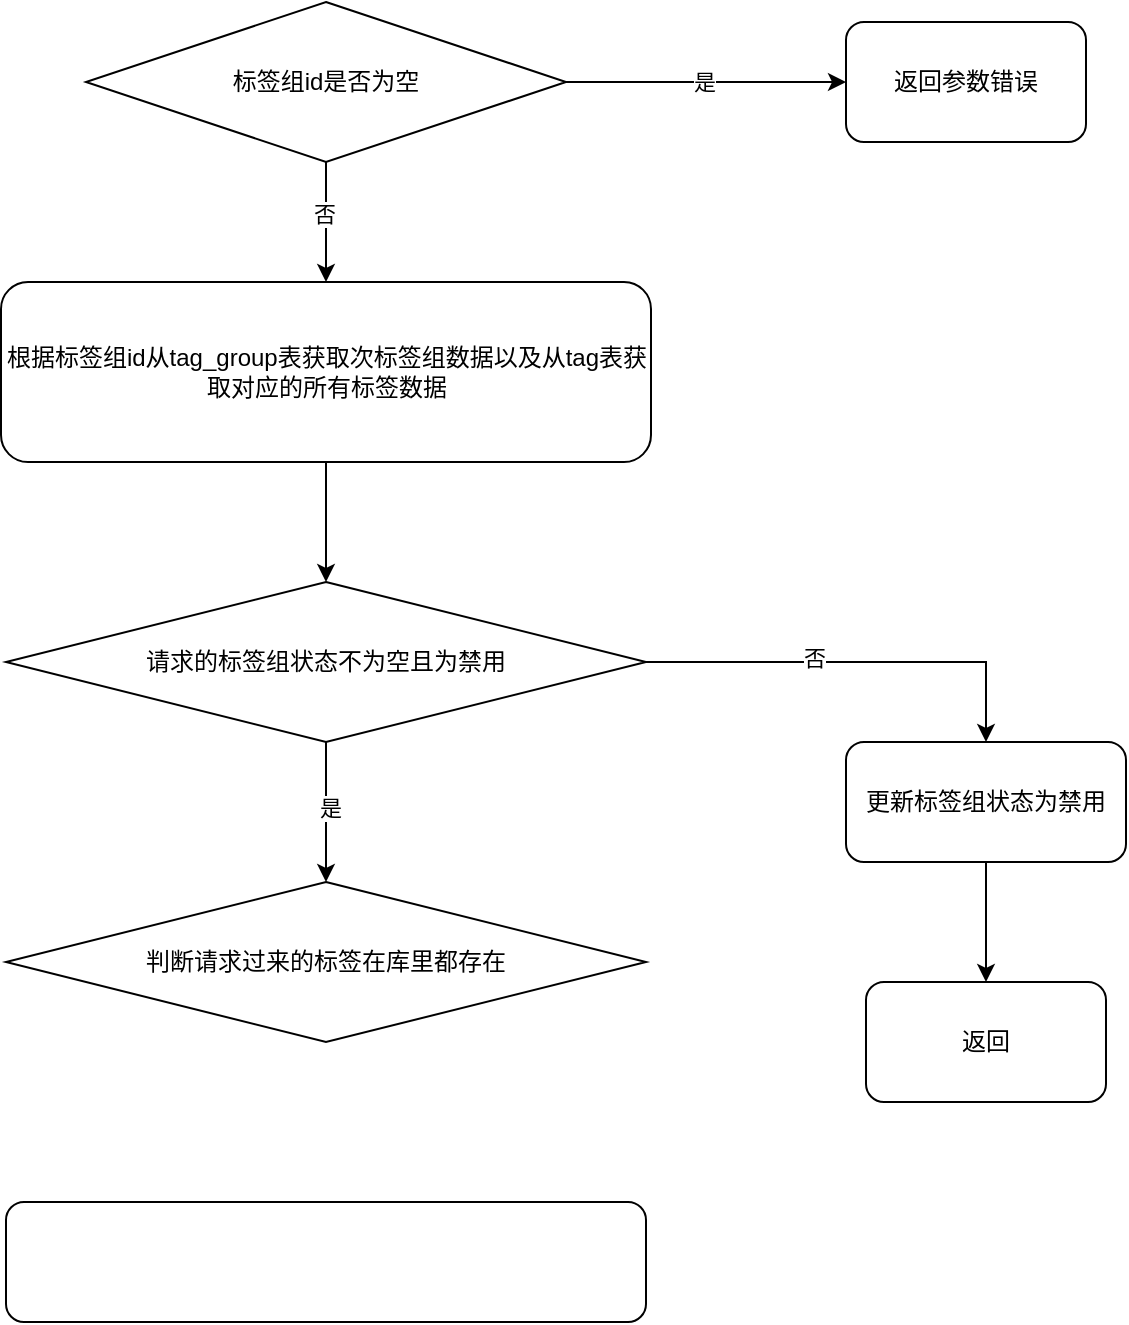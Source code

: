 <mxfile version="26.2.14">
  <diagram id="R2lEEEUBdFMjLlhIrx00" name="Page-1">
    <mxGraphModel dx="1503" dy="822" grid="1" gridSize="10" guides="1" tooltips="1" connect="1" arrows="1" fold="1" page="1" pageScale="1" pageWidth="850" pageHeight="1100" math="0" shadow="0" extFonts="Permanent Marker^https://fonts.googleapis.com/css?family=Permanent+Marker">
      <root>
        <mxCell id="0" />
        <mxCell id="1" parent="0" />
        <mxCell id="vfj-QrY9LV4KviRlO9dK-5" value="" style="edgeStyle=orthogonalEdgeStyle;rounded=0;orthogonalLoop=1;jettySize=auto;html=1;" edge="1" parent="1" source="vfj-QrY9LV4KviRlO9dK-2" target="vfj-QrY9LV4KviRlO9dK-4">
          <mxGeometry relative="1" as="geometry" />
        </mxCell>
        <mxCell id="vfj-QrY9LV4KviRlO9dK-8" value="是" style="edgeLabel;html=1;align=center;verticalAlign=middle;resizable=0;points=[];" vertex="1" connectable="0" parent="vfj-QrY9LV4KviRlO9dK-5">
          <mxGeometry x="-0.021" relative="1" as="geometry">
            <mxPoint as="offset" />
          </mxGeometry>
        </mxCell>
        <mxCell id="vfj-QrY9LV4KviRlO9dK-17" value="" style="edgeStyle=orthogonalEdgeStyle;rounded=0;orthogonalLoop=1;jettySize=auto;html=1;" edge="1" parent="1" source="vfj-QrY9LV4KviRlO9dK-2" target="vfj-QrY9LV4KviRlO9dK-16">
          <mxGeometry relative="1" as="geometry" />
        </mxCell>
        <mxCell id="vfj-QrY9LV4KviRlO9dK-18" value="否" style="edgeLabel;html=1;align=center;verticalAlign=middle;resizable=0;points=[];" vertex="1" connectable="0" parent="vfj-QrY9LV4KviRlO9dK-17">
          <mxGeometry x="-0.146" y="-1" relative="1" as="geometry">
            <mxPoint as="offset" />
          </mxGeometry>
        </mxCell>
        <mxCell id="vfj-QrY9LV4KviRlO9dK-2" value="标签组id是否为空" style="rhombus;whiteSpace=wrap;html=1;" vertex="1" parent="1">
          <mxGeometry x="280" y="80" width="240" height="80" as="geometry" />
        </mxCell>
        <mxCell id="vfj-QrY9LV4KviRlO9dK-4" value="返回参数错误" style="rounded=1;whiteSpace=wrap;html=1;" vertex="1" parent="1">
          <mxGeometry x="660" y="90" width="120" height="60" as="geometry" />
        </mxCell>
        <mxCell id="vfj-QrY9LV4KviRlO9dK-26" value="" style="edgeStyle=orthogonalEdgeStyle;rounded=0;orthogonalLoop=1;jettySize=auto;html=1;" edge="1" parent="1" source="vfj-QrY9LV4KviRlO9dK-15" target="vfj-QrY9LV4KviRlO9dK-25">
          <mxGeometry relative="1" as="geometry">
            <Array as="points">
              <mxPoint x="730" y="410" />
            </Array>
          </mxGeometry>
        </mxCell>
        <mxCell id="vfj-QrY9LV4KviRlO9dK-32" value="否" style="edgeLabel;html=1;align=center;verticalAlign=middle;resizable=0;points=[];" vertex="1" connectable="0" parent="vfj-QrY9LV4KviRlO9dK-26">
          <mxGeometry x="-0.199" y="2" relative="1" as="geometry">
            <mxPoint as="offset" />
          </mxGeometry>
        </mxCell>
        <mxCell id="vfj-QrY9LV4KviRlO9dK-29" value="" style="edgeStyle=orthogonalEdgeStyle;rounded=0;orthogonalLoop=1;jettySize=auto;html=1;" edge="1" parent="1" source="vfj-QrY9LV4KviRlO9dK-15" target="vfj-QrY9LV4KviRlO9dK-28">
          <mxGeometry relative="1" as="geometry" />
        </mxCell>
        <mxCell id="vfj-QrY9LV4KviRlO9dK-30" value="是" style="edgeLabel;html=1;align=center;verticalAlign=middle;resizable=0;points=[];" vertex="1" connectable="0" parent="vfj-QrY9LV4KviRlO9dK-29">
          <mxGeometry x="-0.066" y="2" relative="1" as="geometry">
            <mxPoint as="offset" />
          </mxGeometry>
        </mxCell>
        <mxCell id="vfj-QrY9LV4KviRlO9dK-15" value="请求的标签组状态不为空且为禁用" style="rhombus;whiteSpace=wrap;html=1;" vertex="1" parent="1">
          <mxGeometry x="240" y="370" width="320" height="80" as="geometry" />
        </mxCell>
        <mxCell id="vfj-QrY9LV4KviRlO9dK-19" value="" style="edgeStyle=orthogonalEdgeStyle;rounded=0;orthogonalLoop=1;jettySize=auto;html=1;" edge="1" parent="1" source="vfj-QrY9LV4KviRlO9dK-16" target="vfj-QrY9LV4KviRlO9dK-15">
          <mxGeometry relative="1" as="geometry" />
        </mxCell>
        <mxCell id="vfj-QrY9LV4KviRlO9dK-16" value="根据标签组id从tag_group表获取次标签组数据以及从tag表获取对应的所有标签数据" style="rounded=1;whiteSpace=wrap;html=1;" vertex="1" parent="1">
          <mxGeometry x="237.5" y="220" width="325" height="90" as="geometry" />
        </mxCell>
        <mxCell id="vfj-QrY9LV4KviRlO9dK-37" value="" style="edgeStyle=orthogonalEdgeStyle;rounded=0;orthogonalLoop=1;jettySize=auto;html=1;" edge="1" parent="1" source="vfj-QrY9LV4KviRlO9dK-25" target="vfj-QrY9LV4KviRlO9dK-36">
          <mxGeometry relative="1" as="geometry" />
        </mxCell>
        <mxCell id="vfj-QrY9LV4KviRlO9dK-25" value="更新标签组状态为禁用" style="rounded=1;whiteSpace=wrap;html=1;" vertex="1" parent="1">
          <mxGeometry x="660" y="450" width="140" height="60" as="geometry" />
        </mxCell>
        <mxCell id="vfj-QrY9LV4KviRlO9dK-28" value="判断请求过来的标签在库里都存在" style="rhombus;whiteSpace=wrap;html=1;" vertex="1" parent="1">
          <mxGeometry x="240" y="520" width="320" height="80" as="geometry" />
        </mxCell>
        <mxCell id="vfj-QrY9LV4KviRlO9dK-35" value="" style="rounded=1;whiteSpace=wrap;html=1;" vertex="1" parent="1">
          <mxGeometry x="240" y="680" width="320" height="60" as="geometry" />
        </mxCell>
        <mxCell id="vfj-QrY9LV4KviRlO9dK-36" value="返回" style="rounded=1;whiteSpace=wrap;html=1;" vertex="1" parent="1">
          <mxGeometry x="670" y="570" width="120" height="60" as="geometry" />
        </mxCell>
      </root>
    </mxGraphModel>
  </diagram>
</mxfile>
